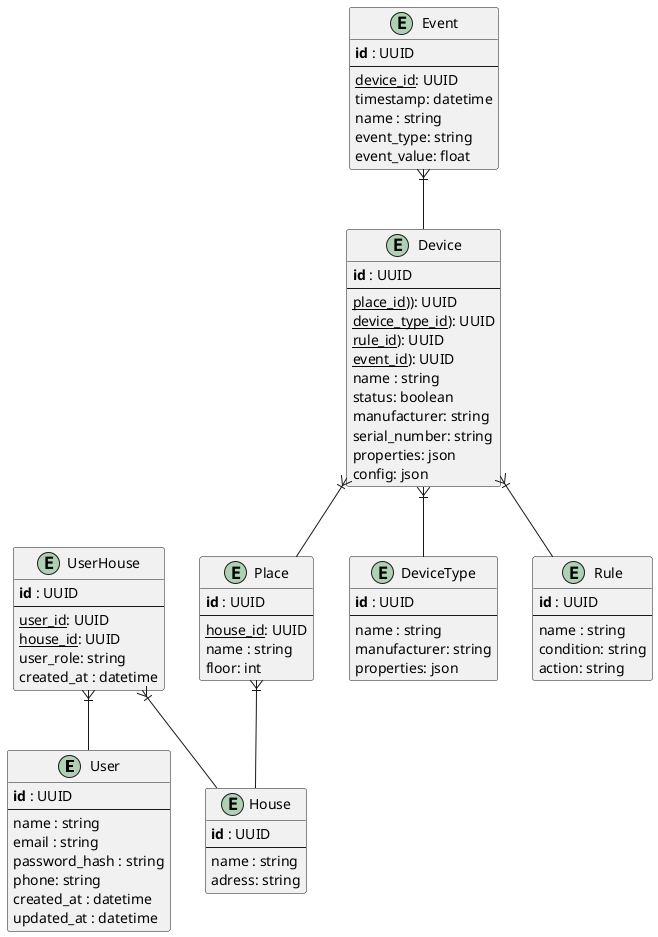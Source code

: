 @startuml

!define primary_key(x) <b>x</b>
!define foreign_key(x) <u>x</u>

entity "User" as User {
    primary_key(id) : UUID
    --
    name : string
    email : string
    password_hash : string
    phone: string
    created_at : datetime
    updated_at : datetime
}

entity "UserHouse" as UserHouse {
    primary_key(id) : UUID
    --
    foreign_key(user_id): UUID
    foreign_key(house_id): UUID
    user_role: string
    created_at : datetime
}

entity "House" as House {
    primary_key(id) : UUID
    --
    name : string
    adress: string
}

entity "Place" as Place {
    primary_key(id) : UUID
    --
    foreign_key(house_id): UUID
    name : string
    floor: int
}

entity "Device" as Device {
    primary_key(id) : UUID
    --
    foreign_key(place_id))): UUID
    foreign_key(device_type_id)): UUID
    foreign_key(rule_id)): UUID
    foreign_key(event_id)): UUID
    name : string
    status: boolean
    manufacturer: string
    serial_number: string
    properties: json
    config: json
}

entity "DeviceType" as DeviceType {
    primary_key(id) : UUID
    --
    name : string
    manufacturer: string
    properties: json
}

entity "Event" as Event {
    primary_key(id) : UUID
    --
    foreign_key(device_id): UUID
    timestamp: datetime
    name : string
    event_type: string
    event_value: float
}

entity "Rule" as Rule {
    primary_key(id) : UUID
    --
    name : string
    condition: string
    action: string
}

UserHouse }|-- House
UserHouse }|-- User
Device }|-- DeviceType
Place }|-- House
Device }|-- Place
Event }|-- Device
Device }|-- Rule

@enduml

